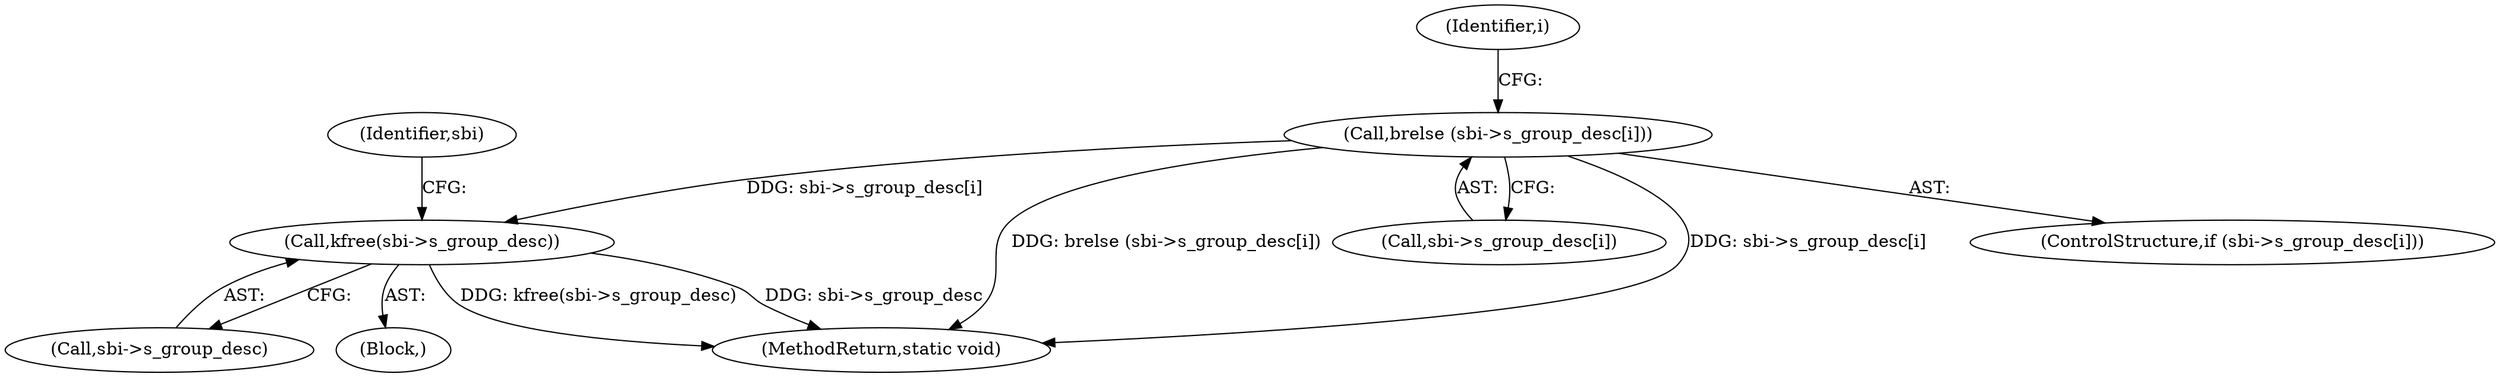 digraph "0_linux_be0726d33cb8f411945884664924bed3cb8c70ee_1@array" {
"1000175" [label="(Call,brelse (sbi->s_group_desc[i]))"];
"1000181" [label="(Call,kfree(sbi->s_group_desc))"];
"1000176" [label="(Call,sbi->s_group_desc[i])"];
"1000219" [label="(MethodReturn,static void)"];
"1000169" [label="(ControlStructure,if (sbi->s_group_desc[i]))"];
"1000181" [label="(Call,kfree(sbi->s_group_desc))"];
"1000102" [label="(Block,)"];
"1000168" [label="(Identifier,i)"];
"1000182" [label="(Call,sbi->s_group_desc)"];
"1000187" [label="(Identifier,sbi)"];
"1000175" [label="(Call,brelse (sbi->s_group_desc[i]))"];
"1000175" -> "1000169"  [label="AST: "];
"1000175" -> "1000176"  [label="CFG: "];
"1000176" -> "1000175"  [label="AST: "];
"1000168" -> "1000175"  [label="CFG: "];
"1000175" -> "1000219"  [label="DDG: sbi->s_group_desc[i]"];
"1000175" -> "1000219"  [label="DDG: brelse (sbi->s_group_desc[i])"];
"1000175" -> "1000181"  [label="DDG: sbi->s_group_desc[i]"];
"1000181" -> "1000102"  [label="AST: "];
"1000181" -> "1000182"  [label="CFG: "];
"1000182" -> "1000181"  [label="AST: "];
"1000187" -> "1000181"  [label="CFG: "];
"1000181" -> "1000219"  [label="DDG: kfree(sbi->s_group_desc)"];
"1000181" -> "1000219"  [label="DDG: sbi->s_group_desc"];
}
